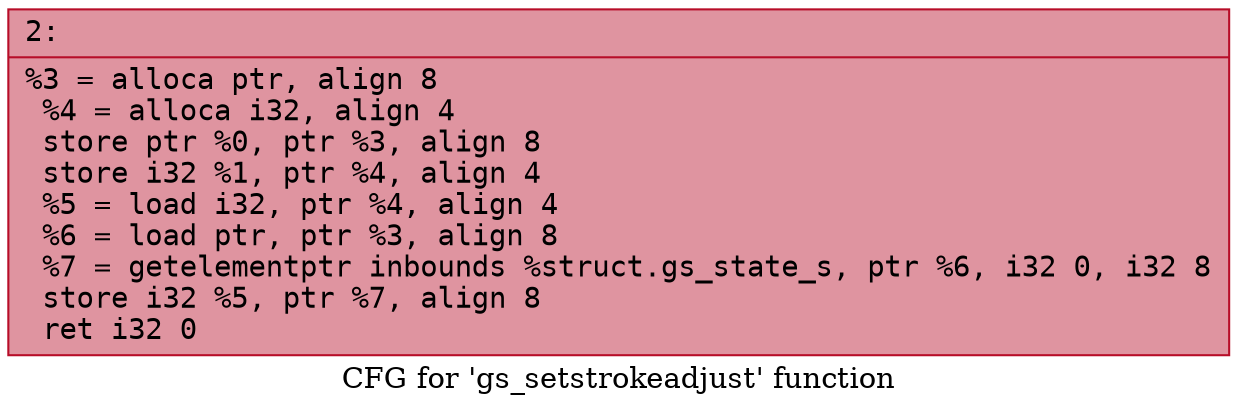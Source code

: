 digraph "CFG for 'gs_setstrokeadjust' function" {
	label="CFG for 'gs_setstrokeadjust' function";

	Node0x600003b1b890 [shape=record,color="#b70d28ff", style=filled, fillcolor="#b70d2870" fontname="Courier",label="{2:\l|  %3 = alloca ptr, align 8\l  %4 = alloca i32, align 4\l  store ptr %0, ptr %3, align 8\l  store i32 %1, ptr %4, align 4\l  %5 = load i32, ptr %4, align 4\l  %6 = load ptr, ptr %3, align 8\l  %7 = getelementptr inbounds %struct.gs_state_s, ptr %6, i32 0, i32 8\l  store i32 %5, ptr %7, align 8\l  ret i32 0\l}"];
}

